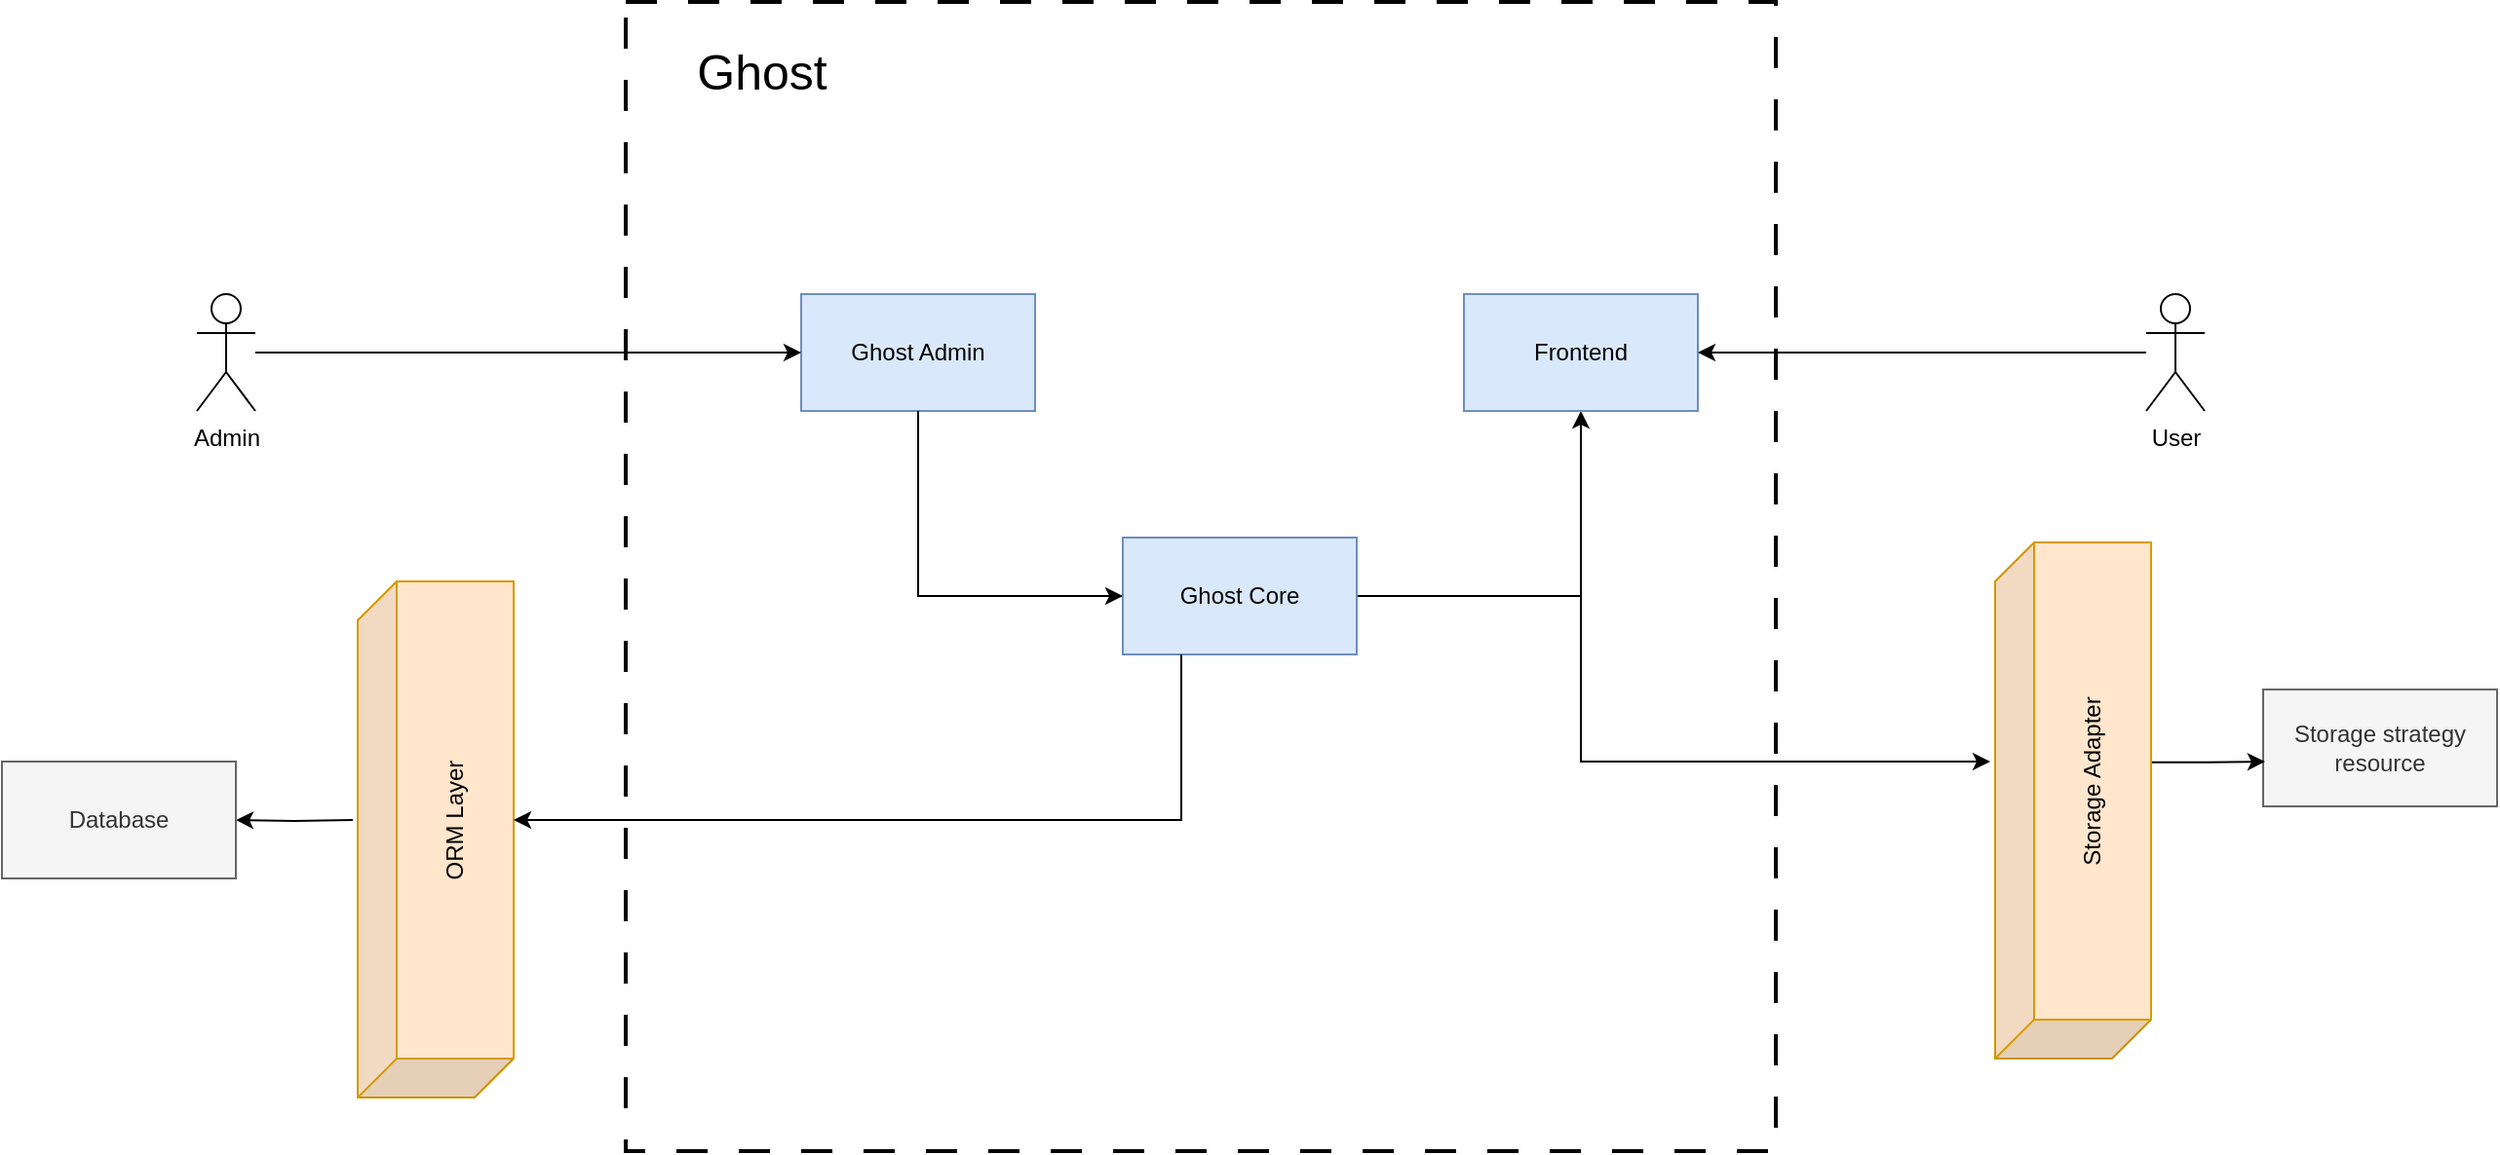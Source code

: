 <mxfile version="21.1.8" type="github">
  <diagram name="Page-1" id="_ydn3LUw1yG9bs5Q3jCW">
    <mxGraphModel dx="2787" dy="945" grid="1" gridSize="10" guides="1" tooltips="1" connect="1" arrows="1" fold="1" page="1" pageScale="1" pageWidth="1100" pageHeight="850" math="0" shadow="0">
      <root>
        <mxCell id="0" />
        <mxCell id="1" parent="0" />
        <mxCell id="O_hkodhPxXUhkWjC5r43-2" value="" style="whiteSpace=wrap;html=1;aspect=fixed;fillColor=none;dashed=1;dashPattern=8 8;strokeWidth=2;" vertex="1" parent="1">
          <mxGeometry x="250" y="120" width="590" height="590" as="geometry" />
        </mxCell>
        <mxCell id="O_hkodhPxXUhkWjC5r43-10" style="edgeStyle=orthogonalEdgeStyle;rounded=0;orthogonalLoop=1;jettySize=auto;html=1;" edge="1" parent="1" source="O_hkodhPxXUhkWjC5r43-3" target="O_hkodhPxXUhkWjC5r43-6">
          <mxGeometry relative="1" as="geometry" />
        </mxCell>
        <mxCell id="O_hkodhPxXUhkWjC5r43-18" style="edgeStyle=orthogonalEdgeStyle;rounded=0;orthogonalLoop=1;jettySize=auto;html=1;entryX=0;entryY=0.5;entryDx=0;entryDy=0;" edge="1" parent="1" source="O_hkodhPxXUhkWjC5r43-3">
          <mxGeometry relative="1" as="geometry">
            <mxPoint x="950" y="510" as="targetPoint" />
            <Array as="points">
              <mxPoint x="740" y="425" />
              <mxPoint x="740" y="510" />
            </Array>
          </mxGeometry>
        </mxCell>
        <mxCell id="O_hkodhPxXUhkWjC5r43-3" value="Ghost Core&lt;br&gt;" style="rounded=0;whiteSpace=wrap;html=1;fillColor=#dae8fc;strokeColor=#6c8ebf;" vertex="1" parent="1">
          <mxGeometry x="505" y="395" width="120" height="60" as="geometry" />
        </mxCell>
        <mxCell id="O_hkodhPxXUhkWjC5r43-4" value="Ghost Admin" style="rounded=0;whiteSpace=wrap;html=1;fillColor=#dae8fc;strokeColor=#6c8ebf;" vertex="1" parent="1">
          <mxGeometry x="340" y="270" width="120" height="60" as="geometry" />
        </mxCell>
        <mxCell id="O_hkodhPxXUhkWjC5r43-5" value="" style="endArrow=classic;html=1;rounded=0;exitX=0.5;exitY=1;exitDx=0;exitDy=0;entryX=0;entryY=0.5;entryDx=0;entryDy=0;edgeStyle=orthogonalEdgeStyle;" edge="1" parent="1" source="O_hkodhPxXUhkWjC5r43-4" target="O_hkodhPxXUhkWjC5r43-3">
          <mxGeometry width="50" height="50" relative="1" as="geometry">
            <mxPoint x="390" y="410" as="sourcePoint" />
            <mxPoint x="440" y="360" as="targetPoint" />
          </mxGeometry>
        </mxCell>
        <mxCell id="O_hkodhPxXUhkWjC5r43-6" value="Frontend" style="rounded=0;whiteSpace=wrap;html=1;fillColor=#dae8fc;strokeColor=#6c8ebf;" vertex="1" parent="1">
          <mxGeometry x="680" y="270" width="120" height="60" as="geometry" />
        </mxCell>
        <mxCell id="O_hkodhPxXUhkWjC5r43-8" value="Ghost" style="text;html=1;strokeColor=none;fillColor=none;align=center;verticalAlign=middle;whiteSpace=wrap;rounded=0;fontSize=25;" vertex="1" parent="1">
          <mxGeometry x="290" y="140" width="60" height="30" as="geometry" />
        </mxCell>
        <mxCell id="O_hkodhPxXUhkWjC5r43-12" style="edgeStyle=orthogonalEdgeStyle;rounded=0;orthogonalLoop=1;jettySize=auto;html=1;entryX=1;entryY=0.5;entryDx=0;entryDy=0;" edge="1" parent="1" source="O_hkodhPxXUhkWjC5r43-11" target="O_hkodhPxXUhkWjC5r43-6">
          <mxGeometry relative="1" as="geometry" />
        </mxCell>
        <mxCell id="O_hkodhPxXUhkWjC5r43-11" value="User" style="shape=umlActor;verticalLabelPosition=bottom;verticalAlign=top;html=1;outlineConnect=0;" vertex="1" parent="1">
          <mxGeometry x="1030" y="270" width="30" height="60" as="geometry" />
        </mxCell>
        <mxCell id="O_hkodhPxXUhkWjC5r43-14" style="edgeStyle=orthogonalEdgeStyle;rounded=0;orthogonalLoop=1;jettySize=auto;html=1;" edge="1" parent="1" source="O_hkodhPxXUhkWjC5r43-13" target="O_hkodhPxXUhkWjC5r43-4">
          <mxGeometry relative="1" as="geometry" />
        </mxCell>
        <mxCell id="O_hkodhPxXUhkWjC5r43-13" value="Admin" style="shape=umlActor;verticalLabelPosition=bottom;verticalAlign=top;html=1;outlineConnect=0;" vertex="1" parent="1">
          <mxGeometry x="30" y="270" width="30" height="60" as="geometry" />
        </mxCell>
        <mxCell id="O_hkodhPxXUhkWjC5r43-20" value="Storage strategy resource" style="rounded=0;whiteSpace=wrap;html=1;fillColor=#f5f5f5;fontColor=#333333;strokeColor=#666666;" vertex="1" parent="1">
          <mxGeometry x="1090" y="473" width="120" height="60" as="geometry" />
        </mxCell>
        <mxCell id="O_hkodhPxXUhkWjC5r43-22" style="edgeStyle=orthogonalEdgeStyle;rounded=0;orthogonalLoop=1;jettySize=auto;html=1;entryX=0.008;entryY=0.617;entryDx=0;entryDy=0;entryPerimeter=0;exitX=0.574;exitY=0.992;exitDx=0;exitDy=0;exitPerimeter=0;" edge="1" parent="1" source="O_hkodhPxXUhkWjC5r43-21" target="O_hkodhPxXUhkWjC5r43-20">
          <mxGeometry relative="1" as="geometry">
            <Array as="points" />
          </mxGeometry>
        </mxCell>
        <mxCell id="O_hkodhPxXUhkWjC5r43-21" value="Storage Adapter" style="shape=cube;whiteSpace=wrap;html=1;boundedLbl=1;backgroundOutline=1;darkOpacity=0.05;darkOpacity2=0.1;rotation=-90;fillColor=#ffe6cc;strokeColor=#d79b00;" vertex="1" parent="1">
          <mxGeometry x="860" y="490" width="265" height="80" as="geometry" />
        </mxCell>
        <mxCell id="O_hkodhPxXUhkWjC5r43-26" style="edgeStyle=orthogonalEdgeStyle;rounded=0;orthogonalLoop=1;jettySize=auto;html=1;entryX=1;entryY=0.5;entryDx=0;entryDy=0;" edge="1" parent="1" target="O_hkodhPxXUhkWjC5r43-25">
          <mxGeometry relative="1" as="geometry">
            <mxPoint x="110" y="540" as="sourcePoint" />
          </mxGeometry>
        </mxCell>
        <mxCell id="O_hkodhPxXUhkWjC5r43-23" value="ORM Layer" style="shape=cube;whiteSpace=wrap;html=1;boundedLbl=1;backgroundOutline=1;darkOpacity=0.05;darkOpacity2=0.1;rotation=-90;fillColor=#ffe6cc;strokeColor=#d79b00;" vertex="1" parent="1">
          <mxGeometry x="20" y="510" width="265" height="80" as="geometry" />
        </mxCell>
        <mxCell id="O_hkodhPxXUhkWjC5r43-24" value="" style="endArrow=classic;html=1;rounded=0;exitX=0.25;exitY=1;exitDx=0;exitDy=0;entryX=0;entryY=0;entryDx=142.5;entryDy=80;entryPerimeter=0;edgeStyle=orthogonalEdgeStyle;" edge="1" parent="1" source="O_hkodhPxXUhkWjC5r43-3" target="O_hkodhPxXUhkWjC5r43-23">
          <mxGeometry width="50" height="50" relative="1" as="geometry">
            <mxPoint x="440" y="420" as="sourcePoint" />
            <mxPoint x="490" y="370" as="targetPoint" />
          </mxGeometry>
        </mxCell>
        <mxCell id="O_hkodhPxXUhkWjC5r43-25" value="Database" style="rounded=0;whiteSpace=wrap;html=1;fillColor=#f5f5f5;fontColor=#333333;strokeColor=#666666;" vertex="1" parent="1">
          <mxGeometry x="-70" y="510" width="120" height="60" as="geometry" />
        </mxCell>
      </root>
    </mxGraphModel>
  </diagram>
</mxfile>
